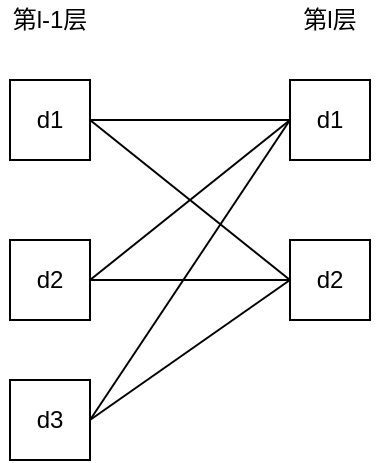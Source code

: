 <mxfile version="14.6.13" type="device"><diagram id="1YT5P8Chr8FYhePLEOYH" name="第 1 页"><mxGraphModel dx="946" dy="672" grid="1" gridSize="10" guides="1" tooltips="1" connect="1" arrows="1" fold="1" page="1" pageScale="1" pageWidth="827" pageHeight="1169" math="0" shadow="0"><root><mxCell id="0"/><mxCell id="1" parent="0"/><mxCell id="jbeJOhpLk4MY9GLXxiTx-6" style="edgeStyle=orthogonalEdgeStyle;rounded=0;orthogonalLoop=1;jettySize=auto;html=1;endArrow=none;endFill=0;" edge="1" parent="1" source="jbeJOhpLk4MY9GLXxiTx-1" target="jbeJOhpLk4MY9GLXxiTx-4"><mxGeometry relative="1" as="geometry"/></mxCell><mxCell id="jbeJOhpLk4MY9GLXxiTx-7" style="rounded=0;orthogonalLoop=1;jettySize=auto;html=1;entryX=0;entryY=0.5;entryDx=0;entryDy=0;endArrow=none;endFill=0;exitX=1;exitY=0.5;exitDx=0;exitDy=0;" edge="1" parent="1" source="jbeJOhpLk4MY9GLXxiTx-1" target="jbeJOhpLk4MY9GLXxiTx-5"><mxGeometry relative="1" as="geometry"/></mxCell><mxCell id="jbeJOhpLk4MY9GLXxiTx-1" value="d1" style="whiteSpace=wrap;html=1;aspect=fixed;" vertex="1" parent="1"><mxGeometry x="110" y="120" width="40" height="40" as="geometry"/></mxCell><mxCell id="jbeJOhpLk4MY9GLXxiTx-8" style="edgeStyle=none;rounded=0;orthogonalLoop=1;jettySize=auto;html=1;entryX=0;entryY=0.5;entryDx=0;entryDy=0;endArrow=none;endFill=0;exitX=1;exitY=0.5;exitDx=0;exitDy=0;" edge="1" parent="1" source="jbeJOhpLk4MY9GLXxiTx-2" target="jbeJOhpLk4MY9GLXxiTx-4"><mxGeometry relative="1" as="geometry"/></mxCell><mxCell id="jbeJOhpLk4MY9GLXxiTx-9" style="edgeStyle=none;rounded=0;orthogonalLoop=1;jettySize=auto;html=1;entryX=0;entryY=0.5;entryDx=0;entryDy=0;endArrow=none;endFill=0;" edge="1" parent="1" source="jbeJOhpLk4MY9GLXxiTx-2" target="jbeJOhpLk4MY9GLXxiTx-5"><mxGeometry relative="1" as="geometry"/></mxCell><mxCell id="jbeJOhpLk4MY9GLXxiTx-2" value="d2" style="whiteSpace=wrap;html=1;aspect=fixed;" vertex="1" parent="1"><mxGeometry x="110" y="200" width="40" height="40" as="geometry"/></mxCell><mxCell id="jbeJOhpLk4MY9GLXxiTx-10" style="edgeStyle=none;rounded=0;orthogonalLoop=1;jettySize=auto;html=1;entryX=0;entryY=0.5;entryDx=0;entryDy=0;endArrow=none;endFill=0;exitX=1;exitY=0.5;exitDx=0;exitDy=0;" edge="1" parent="1" source="jbeJOhpLk4MY9GLXxiTx-3" target="jbeJOhpLk4MY9GLXxiTx-4"><mxGeometry relative="1" as="geometry"><mxPoint x="146" y="290" as="sourcePoint"/></mxGeometry></mxCell><mxCell id="jbeJOhpLk4MY9GLXxiTx-11" style="edgeStyle=none;rounded=0;orthogonalLoop=1;jettySize=auto;html=1;entryX=0;entryY=0.5;entryDx=0;entryDy=0;endArrow=none;endFill=0;exitX=1;exitY=0.5;exitDx=0;exitDy=0;" edge="1" parent="1" source="jbeJOhpLk4MY9GLXxiTx-3" target="jbeJOhpLk4MY9GLXxiTx-5"><mxGeometry relative="1" as="geometry"/></mxCell><mxCell id="jbeJOhpLk4MY9GLXxiTx-3" value="d3" style="whiteSpace=wrap;html=1;aspect=fixed;" vertex="1" parent="1"><mxGeometry x="110" y="270" width="40" height="40" as="geometry"/></mxCell><mxCell id="jbeJOhpLk4MY9GLXxiTx-4" value="d1" style="whiteSpace=wrap;html=1;aspect=fixed;" vertex="1" parent="1"><mxGeometry x="250" y="120" width="40" height="40" as="geometry"/></mxCell><mxCell id="jbeJOhpLk4MY9GLXxiTx-5" value="d2" style="whiteSpace=wrap;html=1;aspect=fixed;" vertex="1" parent="1"><mxGeometry x="250" y="200" width="40" height="40" as="geometry"/></mxCell><mxCell id="jbeJOhpLk4MY9GLXxiTx-12" value="第l-1层" style="text;html=1;strokeColor=none;fillColor=none;align=center;verticalAlign=middle;whiteSpace=wrap;rounded=0;" vertex="1" parent="1"><mxGeometry x="105" y="80" width="50" height="20" as="geometry"/></mxCell><mxCell id="jbeJOhpLk4MY9GLXxiTx-13" value="第l层" style="text;html=1;strokeColor=none;fillColor=none;align=center;verticalAlign=middle;whiteSpace=wrap;rounded=0;" vertex="1" parent="1"><mxGeometry x="245" y="80" width="50" height="20" as="geometry"/></mxCell></root></mxGraphModel></diagram></mxfile>